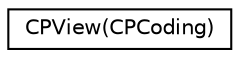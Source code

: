 digraph "Graphical Class Hierarchy"
{
  edge [fontname="Helvetica",fontsize="10",labelfontname="Helvetica",labelfontsize="10"];
  node [fontname="Helvetica",fontsize="10",shape=record];
  rankdir="LR";
  Node1 [label="CPView(CPCoding)",height=0.2,width=0.4,color="black", fillcolor="white", style="filled",URL="$category_c_p_view_07_c_p_coding_08.html"];
}
